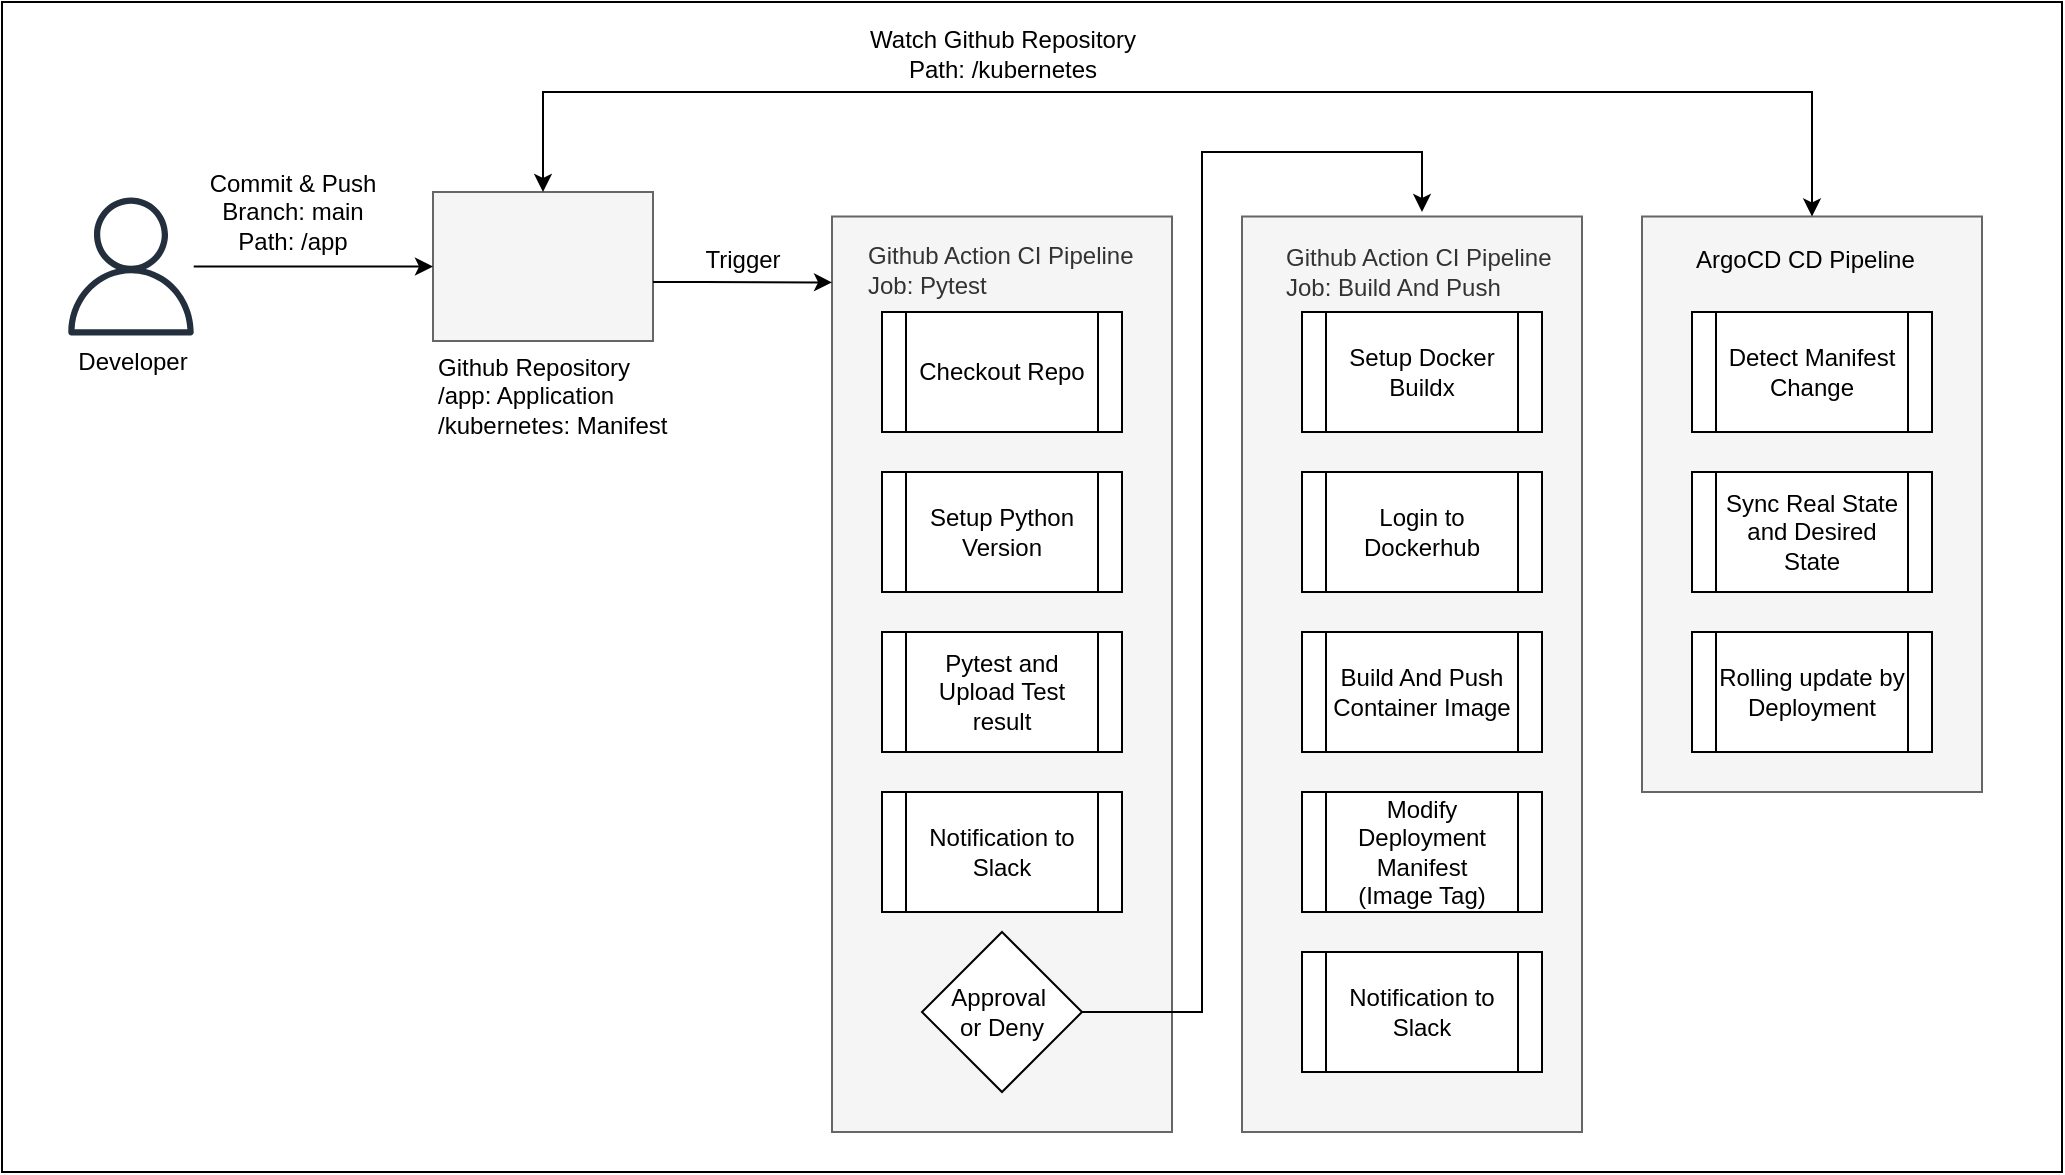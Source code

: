 <mxfile version="24.8.1">
  <diagram name="Page-1" id="VnzufVDnFu4BaVfIsyBk">
    <mxGraphModel dx="1304" dy="1792" grid="1" gridSize="10" guides="1" tooltips="1" connect="1" arrows="1" fold="1" page="1" pageScale="1" pageWidth="850" pageHeight="1100" math="0" shadow="0">
      <root>
        <mxCell id="0" />
        <mxCell id="1" parent="0" />
        <mxCell id="3yPXQbm0ngwzEsO7KrLe-40" value="" style="rounded=0;whiteSpace=wrap;html=1;" vertex="1" parent="1">
          <mxGeometry x="250" y="-180" width="1030" height="585" as="geometry" />
        </mxCell>
        <mxCell id="3yPXQbm0ngwzEsO7KrLe-37" value="" style="rounded=0;whiteSpace=wrap;html=1;fillColor=#f5f5f5;fontColor=#333333;strokeColor=#666666;" vertex="1" parent="1">
          <mxGeometry x="870" y="-72.75" width="170" height="457.75" as="geometry" />
        </mxCell>
        <mxCell id="3yPXQbm0ngwzEsO7KrLe-34" value="" style="rounded=0;whiteSpace=wrap;html=1;fillColor=#f5f5f5;fontColor=#333333;strokeColor=#666666;" vertex="1" parent="1">
          <mxGeometry x="1070" y="-72.75" width="170" height="287.75" as="geometry" />
        </mxCell>
        <mxCell id="3yPXQbm0ngwzEsO7KrLe-31" value="" style="rounded=0;whiteSpace=wrap;html=1;fillColor=#f5f5f5;fontColor=#333333;strokeColor=#666666;" vertex="1" parent="1">
          <mxGeometry x="665" y="-72.75" width="170" height="457.75" as="geometry" />
        </mxCell>
        <mxCell id="3yPXQbm0ngwzEsO7KrLe-1" value="" style="rounded=0;whiteSpace=wrap;html=1;fillColor=#f5f5f5;fontColor=#333333;strokeColor=#666666;" vertex="1" parent="1">
          <mxGeometry x="465.5" y="-85" width="110" height="74.5" as="geometry" />
        </mxCell>
        <mxCell id="3yPXQbm0ngwzEsO7KrLe-4" style="edgeStyle=orthogonalEdgeStyle;rounded=0;orthogonalLoop=1;jettySize=auto;html=1;" edge="1" parent="1" source="3yPXQbm0ngwzEsO7KrLe-3" target="3yPXQbm0ngwzEsO7KrLe-1">
          <mxGeometry relative="1" as="geometry" />
        </mxCell>
        <mxCell id="3yPXQbm0ngwzEsO7KrLe-3" value="" style="sketch=0;outlineConnect=0;fontColor=#232F3E;gradientColor=none;fillColor=#232F3D;strokeColor=none;dashed=0;verticalLabelPosition=bottom;verticalAlign=top;align=center;html=1;fontSize=12;fontStyle=0;aspect=fixed;pointerEvents=1;shape=mxgraph.aws4.user;" vertex="1" parent="1">
          <mxGeometry x="280" y="-82.25" width="69" height="69" as="geometry" />
        </mxCell>
        <mxCell id="3yPXQbm0ngwzEsO7KrLe-5" value="" style="shape=image;html=1;verticalAlign=top;verticalLabelPosition=bottom;labelBackgroundColor=#ffffff;imageAspect=0;aspect=fixed;image=https://cdn4.iconfinder.com/data/icons/ionicons/512/icon-social-github-128.png" vertex="1" parent="1">
          <mxGeometry x="485.5" y="-82.75" width="70" height="70" as="geometry" />
        </mxCell>
        <mxCell id="3yPXQbm0ngwzEsO7KrLe-6" value="Github Repository&lt;div&gt;/app: Application&lt;/div&gt;&lt;div&gt;/kubernetes: Manifest&lt;/div&gt;" style="text;html=1;align=left;verticalAlign=middle;resizable=0;points=[];autosize=1;strokeColor=none;fillColor=none;" vertex="1" parent="1">
          <mxGeometry x="465.5" y="-13.25" width="140" height="60" as="geometry" />
        </mxCell>
        <mxCell id="3yPXQbm0ngwzEsO7KrLe-7" value="Commit &amp;amp; Push&lt;div&gt;Branch: main&lt;/div&gt;&lt;div&gt;Path: /app&lt;/div&gt;" style="text;html=1;align=center;verticalAlign=middle;resizable=0;points=[];autosize=1;strokeColor=none;fillColor=none;" vertex="1" parent="1">
          <mxGeometry x="340" y="-105" width="110" height="60" as="geometry" />
        </mxCell>
        <mxCell id="3yPXQbm0ngwzEsO7KrLe-8" value="Developer" style="text;html=1;align=center;verticalAlign=middle;resizable=0;points=[];autosize=1;strokeColor=none;fillColor=none;" vertex="1" parent="1">
          <mxGeometry x="274.5" y="-15" width="80" height="30" as="geometry" />
        </mxCell>
        <mxCell id="3yPXQbm0ngwzEsO7KrLe-11" value="Github Action CI Pipeline&lt;div&gt;Job: Pytest&lt;/div&gt;" style="text;html=1;align=left;verticalAlign=middle;resizable=0;points=[];autosize=1;strokeColor=none;fillColor=none;fontColor=#333333;" vertex="1" parent="1">
          <mxGeometry x="681" y="-66" width="160" height="40" as="geometry" />
        </mxCell>
        <mxCell id="3yPXQbm0ngwzEsO7KrLe-15" value="Checkout Repo" style="shape=process;whiteSpace=wrap;html=1;backgroundOutline=1;" vertex="1" parent="1">
          <mxGeometry x="690" y="-25" width="120" height="60" as="geometry" />
        </mxCell>
        <mxCell id="3yPXQbm0ngwzEsO7KrLe-16" value="Setup Python Version" style="shape=process;whiteSpace=wrap;html=1;backgroundOutline=1;" vertex="1" parent="1">
          <mxGeometry x="690" y="55" width="120" height="60" as="geometry" />
        </mxCell>
        <mxCell id="3yPXQbm0ngwzEsO7KrLe-17" value="Pytest and Upload Test result" style="shape=process;whiteSpace=wrap;html=1;backgroundOutline=1;" vertex="1" parent="1">
          <mxGeometry x="690" y="135" width="120" height="60" as="geometry" />
        </mxCell>
        <mxCell id="3yPXQbm0ngwzEsO7KrLe-18" value="Setup Docker Buildx" style="shape=process;whiteSpace=wrap;html=1;backgroundOutline=1;" vertex="1" parent="1">
          <mxGeometry x="900" y="-25" width="120" height="60" as="geometry" />
        </mxCell>
        <mxCell id="3yPXQbm0ngwzEsO7KrLe-19" value="Login to Dockerhub" style="shape=process;whiteSpace=wrap;html=1;backgroundOutline=1;" vertex="1" parent="1">
          <mxGeometry x="900" y="55" width="120" height="60" as="geometry" />
        </mxCell>
        <mxCell id="3yPXQbm0ngwzEsO7KrLe-20" value="Build And Push&lt;div&gt;Container Image&lt;/div&gt;" style="shape=process;whiteSpace=wrap;html=1;backgroundOutline=1;" vertex="1" parent="1">
          <mxGeometry x="900" y="135" width="120" height="60" as="geometry" />
        </mxCell>
        <mxCell id="3yPXQbm0ngwzEsO7KrLe-21" value="Notification to Slack" style="shape=process;whiteSpace=wrap;html=1;backgroundOutline=1;" vertex="1" parent="1">
          <mxGeometry x="900" y="295" width="120" height="60" as="geometry" />
        </mxCell>
        <mxCell id="3yPXQbm0ngwzEsO7KrLe-22" value="Modify Deployment Manifest&lt;div&gt;(Image Tag)&lt;/div&gt;" style="shape=process;whiteSpace=wrap;html=1;backgroundOutline=1;" vertex="1" parent="1">
          <mxGeometry x="900" y="215" width="120" height="60" as="geometry" />
        </mxCell>
        <mxCell id="3yPXQbm0ngwzEsO7KrLe-23" value="Detect Manifest Change" style="shape=process;whiteSpace=wrap;html=1;backgroundOutline=1;" vertex="1" parent="1">
          <mxGeometry x="1095" y="-25" width="120" height="60" as="geometry" />
        </mxCell>
        <mxCell id="3yPXQbm0ngwzEsO7KrLe-24" value="ArgoCD&amp;nbsp;&lt;span style=&quot;background-color: initial;&quot;&gt;CD Pipeline&lt;/span&gt;" style="text;html=1;align=left;verticalAlign=middle;resizable=0;points=[];autosize=1;strokeColor=none;fillColor=none;" vertex="1" parent="1">
          <mxGeometry x="1095" y="-66" width="130" height="30" as="geometry" />
        </mxCell>
        <mxCell id="3yPXQbm0ngwzEsO7KrLe-25" value="Sync Real State and Desired State" style="shape=process;whiteSpace=wrap;html=1;backgroundOutline=1;" vertex="1" parent="1">
          <mxGeometry x="1095" y="55" width="120" height="60" as="geometry" />
        </mxCell>
        <mxCell id="3yPXQbm0ngwzEsO7KrLe-26" value="Rolling update by Deployment" style="shape=process;whiteSpace=wrap;html=1;backgroundOutline=1;" vertex="1" parent="1">
          <mxGeometry x="1095" y="135" width="120" height="60" as="geometry" />
        </mxCell>
        <mxCell id="3yPXQbm0ngwzEsO7KrLe-27" style="edgeStyle=orthogonalEdgeStyle;rounded=0;orthogonalLoop=1;jettySize=auto;html=1;startArrow=classic;startFill=1;entryX=0.5;entryY=0;entryDx=0;entryDy=0;" edge="1" parent="1" source="3yPXQbm0ngwzEsO7KrLe-1" target="3yPXQbm0ngwzEsO7KrLe-34">
          <mxGeometry relative="1" as="geometry">
            <mxPoint x="955" y="-75" as="targetPoint" />
            <Array as="points">
              <mxPoint x="520" y="-135" />
              <mxPoint x="1155" y="-135" />
            </Array>
          </mxGeometry>
        </mxCell>
        <mxCell id="3yPXQbm0ngwzEsO7KrLe-28" value="Watch Github Repository&lt;div&gt;Path:&amp;nbsp;&lt;span style=&quot;background-color: initial;&quot;&gt;/kubernetes&lt;/span&gt;&lt;/div&gt;" style="text;html=1;align=center;verticalAlign=middle;resizable=0;points=[];autosize=1;strokeColor=none;fillColor=none;" vertex="1" parent="1">
          <mxGeometry x="670" y="-174" width="160" height="40" as="geometry" />
        </mxCell>
        <mxCell id="3yPXQbm0ngwzEsO7KrLe-30" value="Trigger" style="text;html=1;align=center;verticalAlign=middle;resizable=0;points=[];autosize=1;strokeColor=none;fillColor=none;" vertex="1" parent="1">
          <mxGeometry x="590" y="-66" width="60" height="30" as="geometry" />
        </mxCell>
        <mxCell id="3yPXQbm0ngwzEsO7KrLe-32" style="edgeStyle=orthogonalEdgeStyle;rounded=0;orthogonalLoop=1;jettySize=auto;html=1;entryX=0;entryY=0.072;entryDx=0;entryDy=0;entryPerimeter=0;" edge="1" parent="1" source="3yPXQbm0ngwzEsO7KrLe-1" target="3yPXQbm0ngwzEsO7KrLe-31">
          <mxGeometry relative="1" as="geometry">
            <mxPoint x="660" y="-40" as="targetPoint" />
            <Array as="points">
              <mxPoint x="600" y="-40" />
              <mxPoint x="600" y="-40" />
            </Array>
          </mxGeometry>
        </mxCell>
        <mxCell id="3yPXQbm0ngwzEsO7KrLe-35" value="Notification to Slack" style="shape=process;whiteSpace=wrap;html=1;backgroundOutline=1;" vertex="1" parent="1">
          <mxGeometry x="690" y="215" width="120" height="60" as="geometry" />
        </mxCell>
        <mxCell id="3yPXQbm0ngwzEsO7KrLe-38" style="edgeStyle=orthogonalEdgeStyle;rounded=0;orthogonalLoop=1;jettySize=auto;html=1;" edge="1" parent="1" source="3yPXQbm0ngwzEsO7KrLe-36">
          <mxGeometry relative="1" as="geometry">
            <mxPoint x="960" y="-75" as="targetPoint" />
            <Array as="points">
              <mxPoint x="850" y="325" />
              <mxPoint x="850" y="-105" />
              <mxPoint x="960" y="-105" />
            </Array>
          </mxGeometry>
        </mxCell>
        <mxCell id="3yPXQbm0ngwzEsO7KrLe-36" value="Approval&amp;nbsp;&lt;div&gt;or Deny&lt;/div&gt;" style="rhombus;whiteSpace=wrap;html=1;" vertex="1" parent="1">
          <mxGeometry x="710" y="285" width="80" height="80" as="geometry" />
        </mxCell>
        <mxCell id="3yPXQbm0ngwzEsO7KrLe-39" value="Github Action CI Pipeline&lt;div&gt;Job: Build And Push&lt;/div&gt;" style="text;html=1;align=left;verticalAlign=middle;resizable=0;points=[];autosize=1;strokeColor=none;fillColor=none;fontColor=#333333;" vertex="1" parent="1">
          <mxGeometry x="890" y="-65" width="160" height="40" as="geometry" />
        </mxCell>
        <mxCell id="3yPXQbm0ngwzEsO7KrLe-42" value="" style="shape=image;html=1;verticalAlign=top;verticalLabelPosition=bottom;labelBackgroundColor=#ffffff;imageAspect=0;aspect=fixed;image=https://cdn1.iconfinder.com/data/icons/picons-social/57/github_rounded-128.png" vertex="1" parent="1">
          <mxGeometry x="650" y="-95" width="40" height="40" as="geometry" />
        </mxCell>
        <mxCell id="3yPXQbm0ngwzEsO7KrLe-43" value="" style="shape=image;html=1;verticalAlign=top;verticalLabelPosition=bottom;labelBackgroundColor=#ffffff;imageAspect=0;aspect=fixed;image=https://cdn1.iconfinder.com/data/icons/picons-social/57/github_rounded-128.png" vertex="1" parent="1">
          <mxGeometry x="860" y="-95" width="40" height="40" as="geometry" />
        </mxCell>
        <mxCell id="3yPXQbm0ngwzEsO7KrLe-46" value="" style="shape=image;verticalLabelPosition=bottom;labelBackgroundColor=default;verticalAlign=top;aspect=fixed;imageAspect=0;image=https://metakube.com/content/images/2023/02/argo-icon-color.png;" vertex="1" parent="1">
          <mxGeometry x="1050" y="-95" width="50" height="50" as="geometry" />
        </mxCell>
      </root>
    </mxGraphModel>
  </diagram>
</mxfile>
